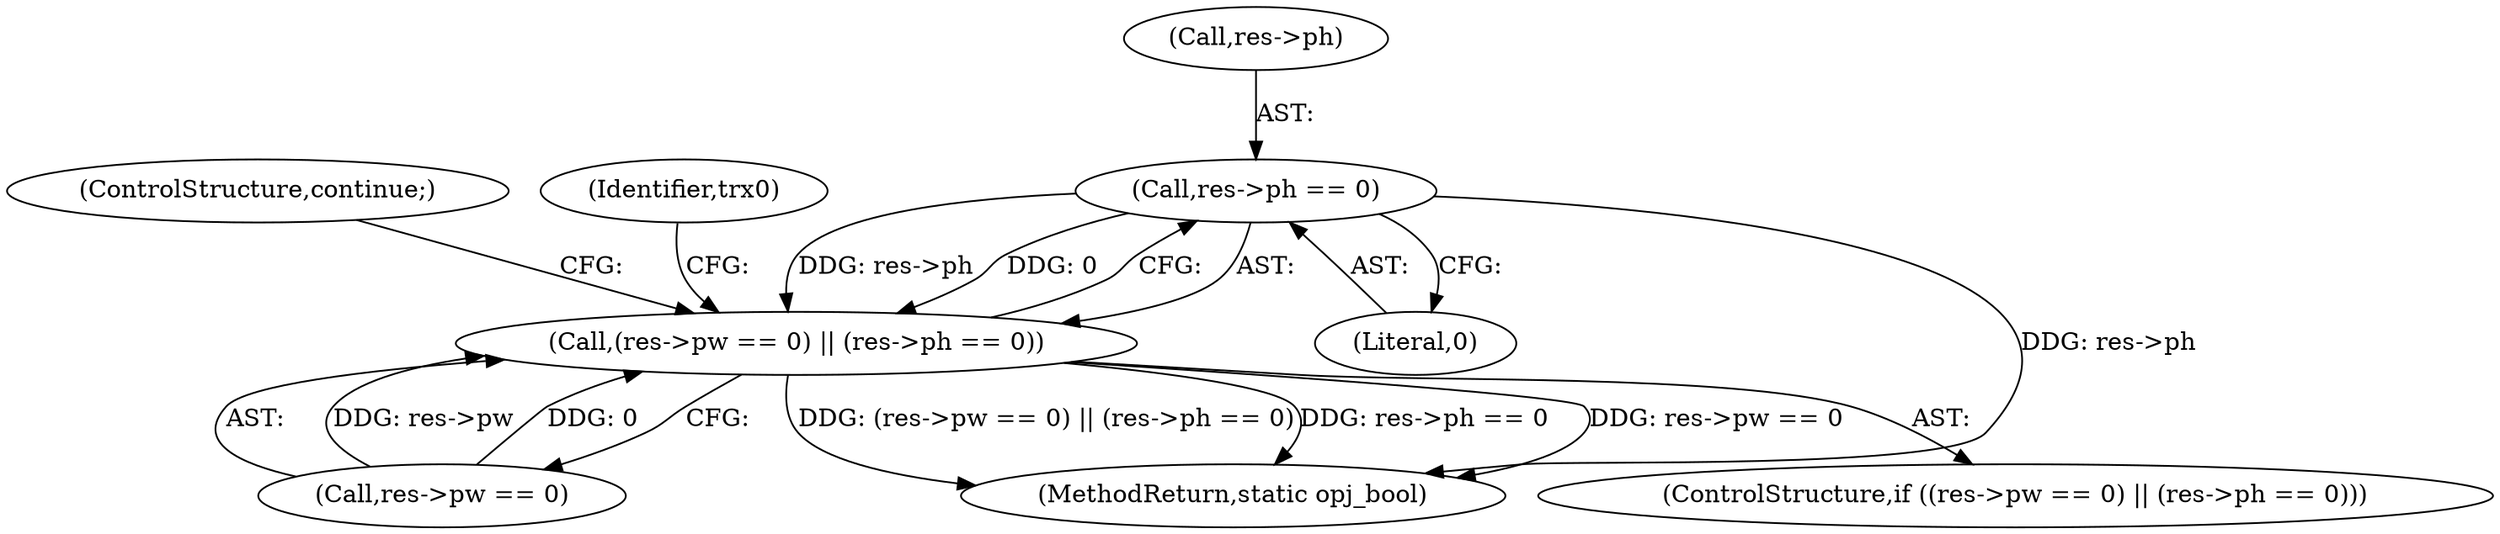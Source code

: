 digraph "0_openjpeg_c5bd64ea146162967c29bd2af0cbb845ba3eaaaf_0@pointer" {
"1000627" [label="(Call,res->ph == 0)"];
"1000621" [label="(Call,(res->pw == 0) || (res->ph == 0))"];
"1000627" [label="(Call,res->ph == 0)"];
"1000633" [label="(ControlStructure,continue;)"];
"1000637" [label="(Identifier,trx0)"];
"1000622" [label="(Call,res->pw == 0)"];
"1000631" [label="(Literal,0)"];
"1000774" [label="(MethodReturn,static opj_bool)"];
"1000621" [label="(Call,(res->pw == 0) || (res->ph == 0))"];
"1000620" [label="(ControlStructure,if ((res->pw == 0) || (res->ph == 0)))"];
"1000628" [label="(Call,res->ph)"];
"1000627" -> "1000621"  [label="AST: "];
"1000627" -> "1000631"  [label="CFG: "];
"1000628" -> "1000627"  [label="AST: "];
"1000631" -> "1000627"  [label="AST: "];
"1000621" -> "1000627"  [label="CFG: "];
"1000627" -> "1000774"  [label="DDG: res->ph"];
"1000627" -> "1000621"  [label="DDG: res->ph"];
"1000627" -> "1000621"  [label="DDG: 0"];
"1000621" -> "1000620"  [label="AST: "];
"1000621" -> "1000622"  [label="CFG: "];
"1000622" -> "1000621"  [label="AST: "];
"1000633" -> "1000621"  [label="CFG: "];
"1000637" -> "1000621"  [label="CFG: "];
"1000621" -> "1000774"  [label="DDG: res->pw == 0"];
"1000621" -> "1000774"  [label="DDG: (res->pw == 0) || (res->ph == 0)"];
"1000621" -> "1000774"  [label="DDG: res->ph == 0"];
"1000622" -> "1000621"  [label="DDG: res->pw"];
"1000622" -> "1000621"  [label="DDG: 0"];
}
